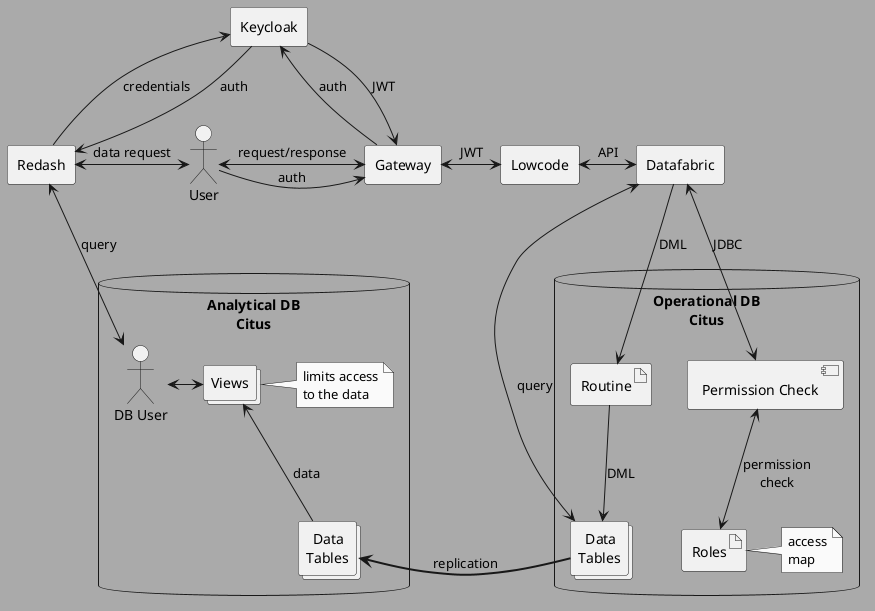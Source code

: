 @startuml

skinparam monochrome true
skinparam backgroundColor #aaaaaa
'skinparam linetype ortho
'skinparam linetype polyline

rectangle Redash
Actor User
rectangle Gateway
'note left of Gateway: sdsdfsdf
rectangle Lowcode
rectangle Keycloak
'note left of Keycloak: RedashGroups\nattribute
'note right of Keycloak: roles

rectangle Datafabric
'note left of Redash: RedashGroups from Keycloak\nassigns user to security group
database "Operational DB\nCitus\n" as Citus_O{
    component "Permission Check" as Perm_Check
    artifact Roles
    note right of Roles: access\nmap
    collections "  Data\nTables" as Tables_O
    artifact Routine
}
database "Analytical DB\nCitus" as Citus_R{
    Actor "DB User" as DB_User
    collections Views
    note right: limits access\nto the data
    collections "  Data\nTables" as Tables_R
}

User -> Gateway: auth
User <-> Gateway: request/response
Redash <-> User: data request
Redash -up-> Keycloak: credentials
Redash <-up- Keycloak: auth
Redash <--> DB_User: query
DB_User <-> Views
Gateway -up-> Keycloak: auth
Gateway <- Keycloak: JWT
Gateway <-> Lowcode: JWT
Lowcode <-> Datafabric: API
Datafabric <--> Perm_Check: JDBC
Perm_Check <--> Roles: permission\ncheck
Datafabric <--> Tables_O: query
Datafabric --> Routine: DML
Routine --> Tables_O: DML
Tables_O => Tables_R: replication
'Citus_O => Citus_R: replication
Tables_R -up-> Views: data


@enduml